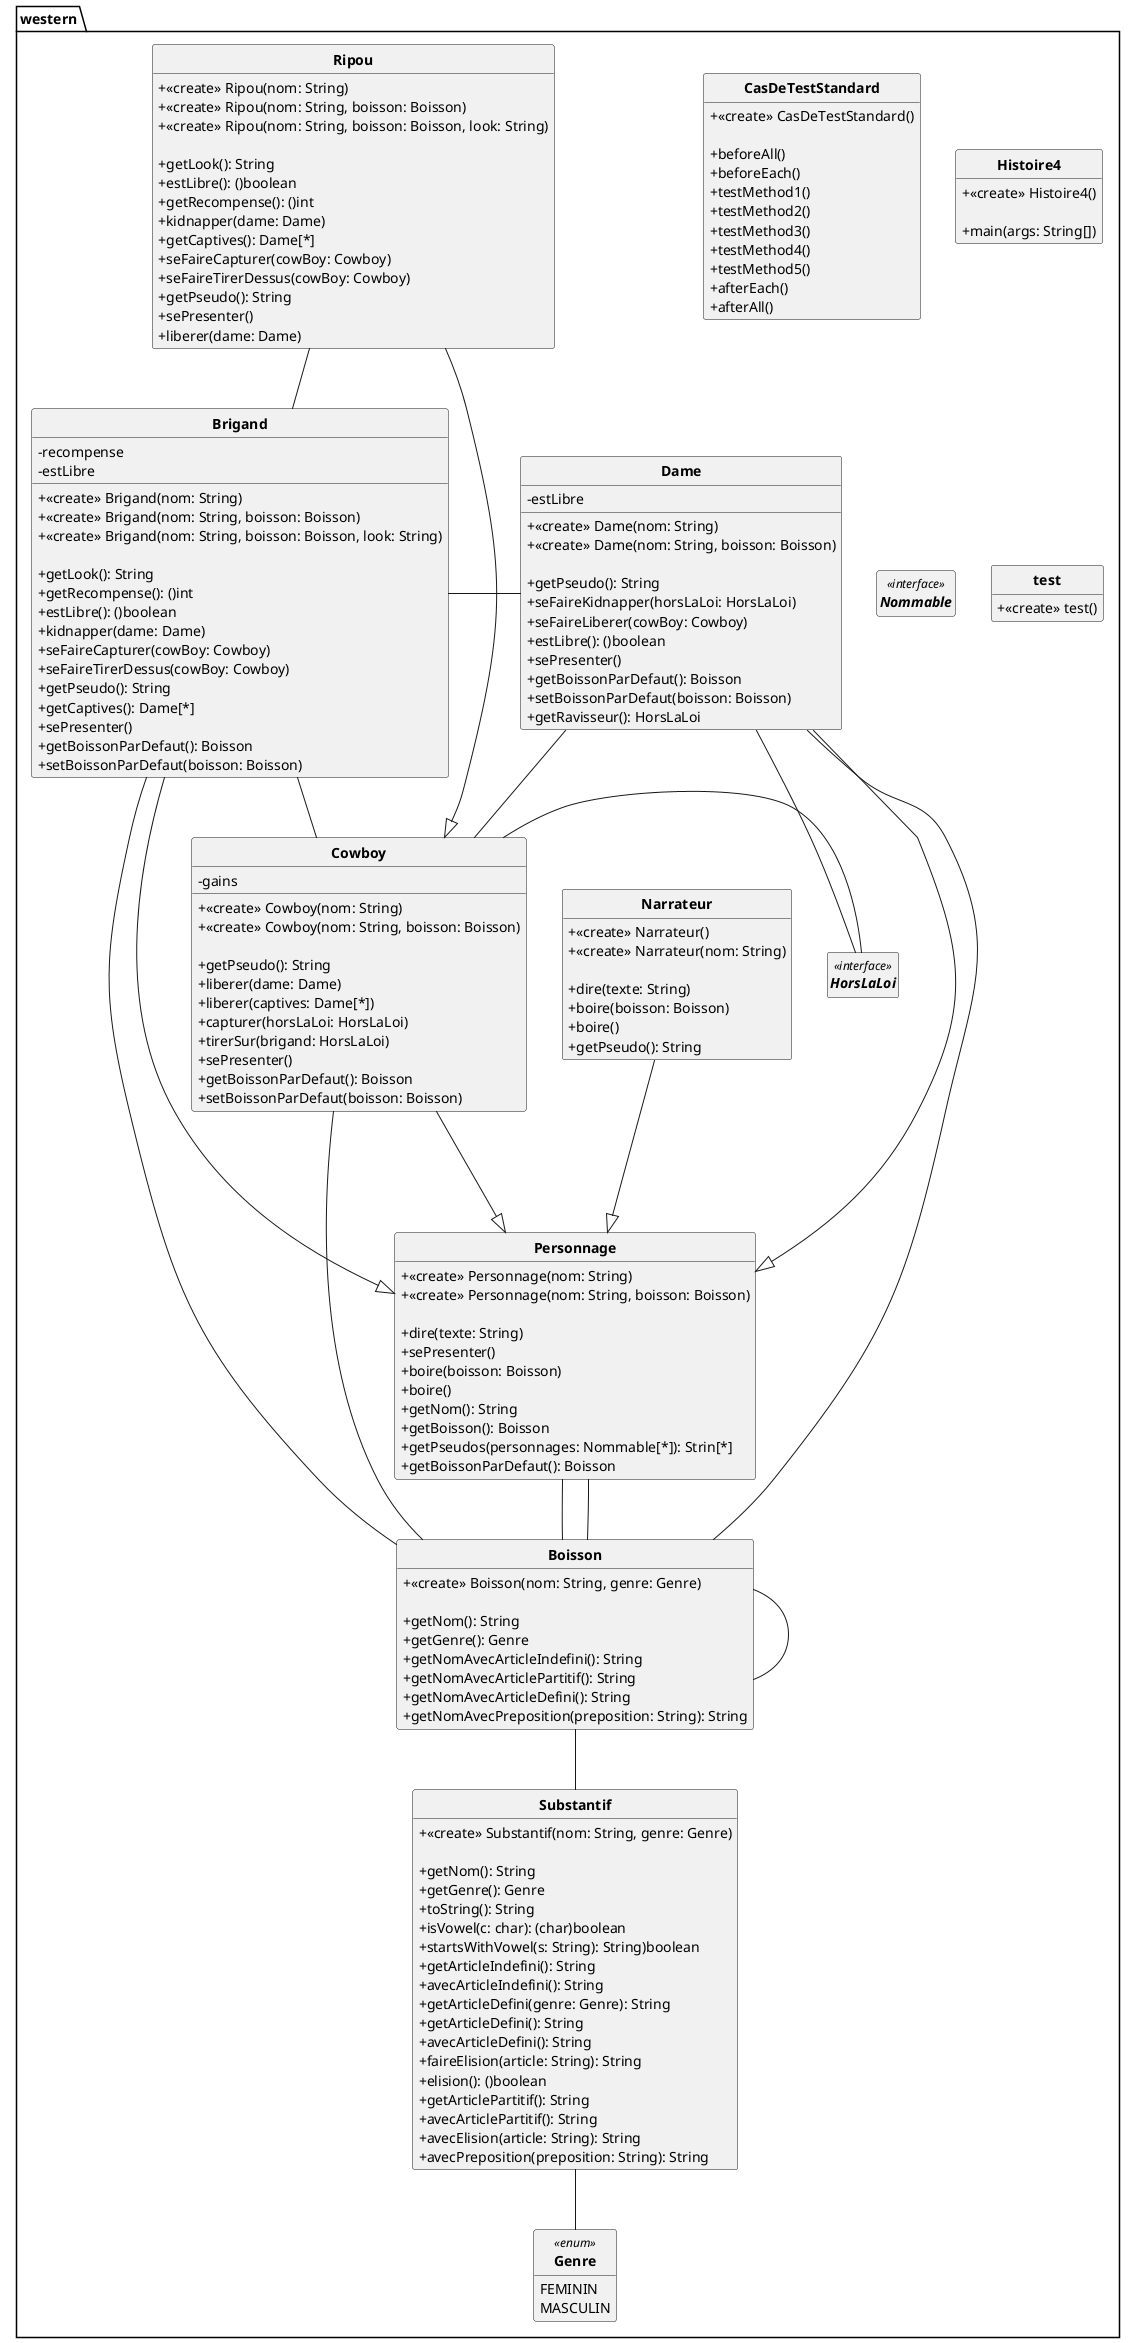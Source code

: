 @startuml
'https://plantuml.com/class-diagram
skinparam style strictuml
skinparam classAttributeIconSize 0
skinparam classFontStyle Bold
hide empty members

Class western.Boisson{

+ <<create>> Boisson(nom: String, genre: Genre)

+ getNom(): String
+ getGenre(): Genre
+ getNomAvecArticleIndefini(): String
+ getNomAvecArticlePartitif(): String
+ getNomAvecArticleDefini(): String
+ getNomAvecPreposition(preposition: String): String

}
western.Boisson -- western.Substantif
western.Boisson -- western.Boisson


Class western.Brigand{
- recompense
- estLibre

+ <<create>> Brigand(nom: String)
+ <<create>> Brigand(nom: String, boisson: Boisson)
+ <<create>> Brigand(nom: String, boisson: Boisson, look: String)

+ getLook(): String
+ getRecompense(): ()int
+ estLibre(): ()boolean
+ kidnapper(dame: Dame)
+ seFaireCapturer(cowBoy: Cowboy)
+ seFaireTirerDessus(cowBoy: Cowboy)
+ getPseudo(): String
+ getCaptives(): Dame[*]
+ sePresenter()
+ getBoissonParDefaut(): Boisson
+ setBoissonParDefaut(boisson: Boisson)

}
western.Brigand - western.Dame
western.Brigand -- western.Cowboy
western.Brigand -- western.Boisson

western.Brigand ---|> western.Personnage
Class western.CasDeTestStandard{

+ <<create>> CasDeTestStandard()

+ beforeAll()
+ beforeEach()
+ testMethod1()
+ testMethod2()
+ testMethod3()
+ testMethod4()
+ testMethod5()
+ afterEach()
+ afterAll()

}


Class western.Cowboy{
- gains

+ <<create>> Cowboy(nom: String)
+ <<create>> Cowboy(nom: String, boisson: Boisson)

+ getPseudo(): String
+ liberer(dame: Dame)
+ liberer(captives: Dame[*])
+ capturer(horsLaLoi: HorsLaLoi)
+ tirerSur(brigand: HorsLaLoi)
+ sePresenter()
+ getBoissonParDefaut(): Boisson
+ setBoissonParDefaut(boisson: Boisson)

}
western.Cowboy - western.HorsLaLoi
western.Cowboy -- western.Boisson

western.Cowboy ---|> western.Personnage
Class western.Dame{
- estLibre

+ <<create>> Dame(nom: String)
+ <<create>> Dame(nom: String, boisson: Boisson)

+ getPseudo(): String
+ seFaireKidnapper(horsLaLoi: HorsLaLoi)
+ seFaireLiberer(cowBoy: Cowboy)
+ estLibre(): ()boolean
+ sePresenter()
+ getBoissonParDefaut(): Boisson
+ setBoissonParDefaut(boisson: Boisson)
+ getRavisseur(): HorsLaLoi

}
western.Dame -- western.Cowboy
western.Dame -- western.HorsLaLoi
western.Dame -- western.Boisson

western.Dame ---|> western.Personnage
Enum western.Genre<<enum>> {
FEMININ
MASCULIN

}
Class western.Histoire4{

+ <<create>> Histoire4()

+ main(args: String[])

}


Interface western.HorsLaLoi<<interface>> {
}
Class western.Narrateur{

+ <<create>> Narrateur()
+ <<create>> Narrateur(nom: String)

+ dire(texte: String)
+ boire(boisson: Boisson)
+ boire()
+ getPseudo(): String

}

western.Narrateur ---|> western.Personnage
Interface western.Nommable<<interface>> {
}
Class western.Personnage{

+ <<create>> Personnage(nom: String)
+ <<create>> Personnage(nom: String, boisson: Boisson)

+ dire(texte: String)
+ sePresenter()
+ boire(boisson: Boisson)
+ boire()
+ getNom(): String
+ getBoisson(): Boisson
+ getPseudos(personnages: Nommable[*]): Strin[*]
+ getBoissonParDefaut(): Boisson

}
western.Personnage -- western.Boisson
western.Personnage -- western.Boisson


Class western.Ripou{

+ <<create>> Ripou(nom: String)
+ <<create>> Ripou(nom: String, boisson: Boisson)
+ <<create>> Ripou(nom: String, boisson: Boisson, look: String)

+ getLook(): String
+ estLibre(): ()boolean
+ getRecompense(): ()int
+ kidnapper(dame: Dame)
+ getCaptives(): Dame[*]
+ seFaireCapturer(cowBoy: Cowboy)
+ seFaireTirerDessus(cowBoy: Cowboy)
+ getPseudo(): String
+ sePresenter()
+ liberer(dame: Dame)

}
western.Ripou -- western.Brigand

western.Ripou ---|> western.Cowboy
Class western.Substantif{

+ <<create>> Substantif(nom: String, genre: Genre)

+ getNom(): String
+ getGenre(): Genre
+ toString(): String
+ isVowel(c: char): (char)boolean
+ startsWithVowel(s: String): String)boolean
+ getArticleIndefini(): String
+ avecArticleIndefini(): String
+ getArticleDefini(genre: Genre): String
+ getArticleDefini(): String
+ avecArticleDefini(): String
+ faireElision(article: String): String
+ elision(): ()boolean
+ getArticlePartitif(): String
+ avecArticlePartitif(): String
+ avecElision(article: String): String
+ avecPreposition(preposition: String): String

}
western.Substantif -- western.Genre


Class western.test{

+ <<create>> test()


}


@enduml

